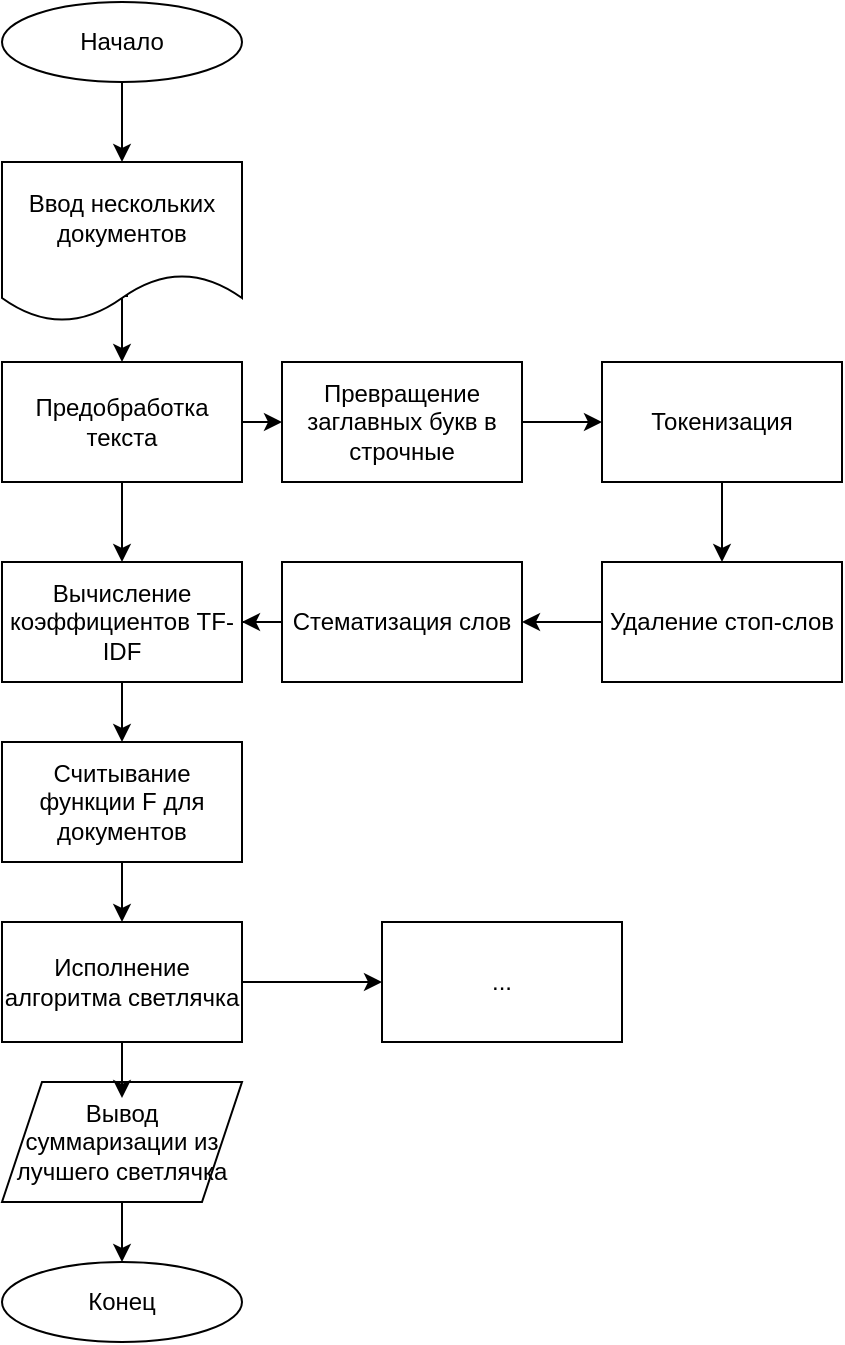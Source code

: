 <mxfile version="26.2.14">
  <diagram name="Page-1" id="HLF4W-gwlQ-Ypew7U5Fu">
    <mxGraphModel dx="1426" dy="751" grid="1" gridSize="10" guides="1" tooltips="1" connect="1" arrows="1" fold="1" page="1" pageScale="1" pageWidth="850" pageHeight="1100" math="0" shadow="0">
      <root>
        <mxCell id="0" />
        <mxCell id="1" parent="0" />
        <mxCell id="8DY0ox_lXNANZUeR-wMf-1" value="&lt;div&gt;Конец&lt;/div&gt;" style="ellipse;whiteSpace=wrap;html=1;" parent="1" vertex="1">
          <mxGeometry x="350" y="630" width="120" height="40" as="geometry" />
        </mxCell>
        <mxCell id="8DY0ox_lXNANZUeR-wMf-2" value="&lt;div&gt;Начало&lt;/div&gt;" style="ellipse;whiteSpace=wrap;html=1;" parent="1" vertex="1">
          <mxGeometry x="350" width="120" height="40" as="geometry" />
        </mxCell>
        <mxCell id="om5BItVft9oEKud0bHGN-3" style="edgeStyle=orthogonalEdgeStyle;rounded=0;orthogonalLoop=1;jettySize=auto;html=1;exitX=0.525;exitY=0.838;exitDx=0;exitDy=0;exitPerimeter=0;" edge="1" parent="1" source="8DY0ox_lXNANZUeR-wMf-3">
          <mxGeometry relative="1" as="geometry">
            <mxPoint x="410" y="180" as="targetPoint" />
          </mxGeometry>
        </mxCell>
        <mxCell id="8DY0ox_lXNANZUeR-wMf-3" value="&lt;div&gt;Ввод нескольких документов&lt;/div&gt;" style="shape=document;whiteSpace=wrap;html=1;boundedLbl=1;" parent="1" vertex="1">
          <mxGeometry x="350" y="80" width="120" height="80" as="geometry" />
        </mxCell>
        <mxCell id="om5BItVft9oEKud0bHGN-4" value="" style="edgeStyle=orthogonalEdgeStyle;rounded=0;orthogonalLoop=1;jettySize=auto;html=1;" edge="1" parent="1" source="8DY0ox_lXNANZUeR-wMf-4" target="8DY0ox_lXNANZUeR-wMf-5">
          <mxGeometry relative="1" as="geometry" />
        </mxCell>
        <mxCell id="8DY0ox_lXNANZUeR-wMf-4" value="&lt;div&gt;Превращение заглавных букв в строчные&lt;/div&gt;" style="rounded=0;whiteSpace=wrap;html=1;" parent="1" vertex="1">
          <mxGeometry x="490" y="180" width="120" height="60" as="geometry" />
        </mxCell>
        <mxCell id="om5BItVft9oEKud0bHGN-5" style="edgeStyle=orthogonalEdgeStyle;rounded=0;orthogonalLoop=1;jettySize=auto;html=1;exitX=0.5;exitY=1;exitDx=0;exitDy=0;entryX=0.5;entryY=0;entryDx=0;entryDy=0;" edge="1" parent="1" source="8DY0ox_lXNANZUeR-wMf-5" target="8DY0ox_lXNANZUeR-wMf-6">
          <mxGeometry relative="1" as="geometry" />
        </mxCell>
        <mxCell id="8DY0ox_lXNANZUeR-wMf-5" value="Токенизация" style="rounded=0;whiteSpace=wrap;html=1;" parent="1" vertex="1">
          <mxGeometry x="650" y="180" width="120" height="60" as="geometry" />
        </mxCell>
        <mxCell id="om5BItVft9oEKud0bHGN-10" style="edgeStyle=orthogonalEdgeStyle;rounded=0;orthogonalLoop=1;jettySize=auto;html=1;exitX=0;exitY=0.5;exitDx=0;exitDy=0;entryX=1;entryY=0.5;entryDx=0;entryDy=0;" edge="1" parent="1" source="8DY0ox_lXNANZUeR-wMf-6" target="om5BItVft9oEKud0bHGN-6">
          <mxGeometry relative="1" as="geometry" />
        </mxCell>
        <mxCell id="8DY0ox_lXNANZUeR-wMf-6" value="&lt;div&gt;Удаление стоп-слов&lt;/div&gt;" style="rounded=0;whiteSpace=wrap;html=1;" parent="1" vertex="1">
          <mxGeometry x="650" y="280" width="120" height="60" as="geometry" />
        </mxCell>
        <mxCell id="om5BItVft9oEKud0bHGN-1" value="" style="endArrow=classic;html=1;rounded=0;exitX=0.5;exitY=1;exitDx=0;exitDy=0;entryX=0.5;entryY=0;entryDx=0;entryDy=0;" edge="1" parent="1" source="8DY0ox_lXNANZUeR-wMf-2" target="8DY0ox_lXNANZUeR-wMf-3">
          <mxGeometry width="50" height="50" relative="1" as="geometry">
            <mxPoint x="240" y="80" as="sourcePoint" />
            <mxPoint x="290" y="30" as="targetPoint" />
          </mxGeometry>
        </mxCell>
        <mxCell id="om5BItVft9oEKud0bHGN-16" style="edgeStyle=orthogonalEdgeStyle;rounded=0;orthogonalLoop=1;jettySize=auto;html=1;exitX=0;exitY=0.5;exitDx=0;exitDy=0;" edge="1" parent="1" source="om5BItVft9oEKud0bHGN-6" target="om5BItVft9oEKud0bHGN-13">
          <mxGeometry relative="1" as="geometry" />
        </mxCell>
        <mxCell id="om5BItVft9oEKud0bHGN-6" value="Стематизация слов" style="rounded=0;whiteSpace=wrap;html=1;" vertex="1" parent="1">
          <mxGeometry x="490" y="280" width="120" height="60" as="geometry" />
        </mxCell>
        <mxCell id="om5BItVft9oEKud0bHGN-20" style="edgeStyle=orthogonalEdgeStyle;rounded=0;orthogonalLoop=1;jettySize=auto;html=1;exitX=0.5;exitY=1;exitDx=0;exitDy=0;" edge="1" parent="1" source="om5BItVft9oEKud0bHGN-8" target="om5BItVft9oEKud0bHGN-17">
          <mxGeometry relative="1" as="geometry" />
        </mxCell>
        <mxCell id="om5BItVft9oEKud0bHGN-8" value="Считывание функции F для документов" style="rounded=0;whiteSpace=wrap;html=1;" vertex="1" parent="1">
          <mxGeometry x="350" y="370" width="120" height="60" as="geometry" />
        </mxCell>
        <mxCell id="om5BItVft9oEKud0bHGN-12" style="edgeStyle=orthogonalEdgeStyle;rounded=0;orthogonalLoop=1;jettySize=auto;html=1;exitX=1;exitY=0.5;exitDx=0;exitDy=0;entryX=0;entryY=0.5;entryDx=0;entryDy=0;" edge="1" parent="1" source="om5BItVft9oEKud0bHGN-11" target="8DY0ox_lXNANZUeR-wMf-4">
          <mxGeometry relative="1" as="geometry" />
        </mxCell>
        <mxCell id="om5BItVft9oEKud0bHGN-15" style="edgeStyle=orthogonalEdgeStyle;rounded=0;orthogonalLoop=1;jettySize=auto;html=1;exitX=0.5;exitY=1;exitDx=0;exitDy=0;entryX=0.5;entryY=0;entryDx=0;entryDy=0;" edge="1" parent="1" source="om5BItVft9oEKud0bHGN-11" target="om5BItVft9oEKud0bHGN-13">
          <mxGeometry relative="1" as="geometry" />
        </mxCell>
        <mxCell id="om5BItVft9oEKud0bHGN-11" value="Предобработка текста" style="rounded=0;whiteSpace=wrap;html=1;" vertex="1" parent="1">
          <mxGeometry x="350" y="180" width="120" height="60" as="geometry" />
        </mxCell>
        <mxCell id="om5BItVft9oEKud0bHGN-19" style="edgeStyle=orthogonalEdgeStyle;rounded=0;orthogonalLoop=1;jettySize=auto;html=1;exitX=0.5;exitY=1;exitDx=0;exitDy=0;entryX=0.5;entryY=0;entryDx=0;entryDy=0;" edge="1" parent="1" source="om5BItVft9oEKud0bHGN-13" target="om5BItVft9oEKud0bHGN-8">
          <mxGeometry relative="1" as="geometry" />
        </mxCell>
        <mxCell id="om5BItVft9oEKud0bHGN-13" value="Вычисление коэффициентов TF-IDF" style="rounded=0;whiteSpace=wrap;html=1;" vertex="1" parent="1">
          <mxGeometry x="350" y="280" width="120" height="60" as="geometry" />
        </mxCell>
        <mxCell id="om5BItVft9oEKud0bHGN-23" style="edgeStyle=orthogonalEdgeStyle;rounded=0;orthogonalLoop=1;jettySize=auto;html=1;exitX=1;exitY=0.5;exitDx=0;exitDy=0;" edge="1" parent="1" source="om5BItVft9oEKud0bHGN-17">
          <mxGeometry relative="1" as="geometry">
            <mxPoint x="540" y="490" as="targetPoint" />
          </mxGeometry>
        </mxCell>
        <mxCell id="om5BItVft9oEKud0bHGN-17" value="&lt;div&gt;Исполнение алгоритма светлячка&lt;/div&gt;" style="rounded=0;whiteSpace=wrap;html=1;" vertex="1" parent="1">
          <mxGeometry x="350" y="460" width="120" height="60" as="geometry" />
        </mxCell>
        <mxCell id="om5BItVft9oEKud0bHGN-22" style="edgeStyle=orthogonalEdgeStyle;rounded=0;orthogonalLoop=1;jettySize=auto;html=1;exitX=0.5;exitY=1;exitDx=0;exitDy=0;" edge="1" parent="1" source="om5BItVft9oEKud0bHGN-18" target="8DY0ox_lXNANZUeR-wMf-1">
          <mxGeometry relative="1" as="geometry" />
        </mxCell>
        <mxCell id="om5BItVft9oEKud0bHGN-18" value="Вывод суммаризации из лучшего светлячка" style="shape=parallelogram;perimeter=parallelogramPerimeter;whiteSpace=wrap;html=1;fixedSize=1;" vertex="1" parent="1">
          <mxGeometry x="350" y="540" width="120" height="60" as="geometry" />
        </mxCell>
        <mxCell id="om5BItVft9oEKud0bHGN-21" style="edgeStyle=orthogonalEdgeStyle;rounded=0;orthogonalLoop=1;jettySize=auto;html=1;exitX=0.5;exitY=1;exitDx=0;exitDy=0;entryX=0.5;entryY=0.133;entryDx=0;entryDy=0;entryPerimeter=0;" edge="1" parent="1" source="om5BItVft9oEKud0bHGN-17" target="om5BItVft9oEKud0bHGN-18">
          <mxGeometry relative="1" as="geometry" />
        </mxCell>
        <mxCell id="om5BItVft9oEKud0bHGN-24" value="&lt;div&gt;...&lt;/div&gt;" style="rounded=0;whiteSpace=wrap;html=1;" vertex="1" parent="1">
          <mxGeometry x="540" y="460" width="120" height="60" as="geometry" />
        </mxCell>
      </root>
    </mxGraphModel>
  </diagram>
</mxfile>
